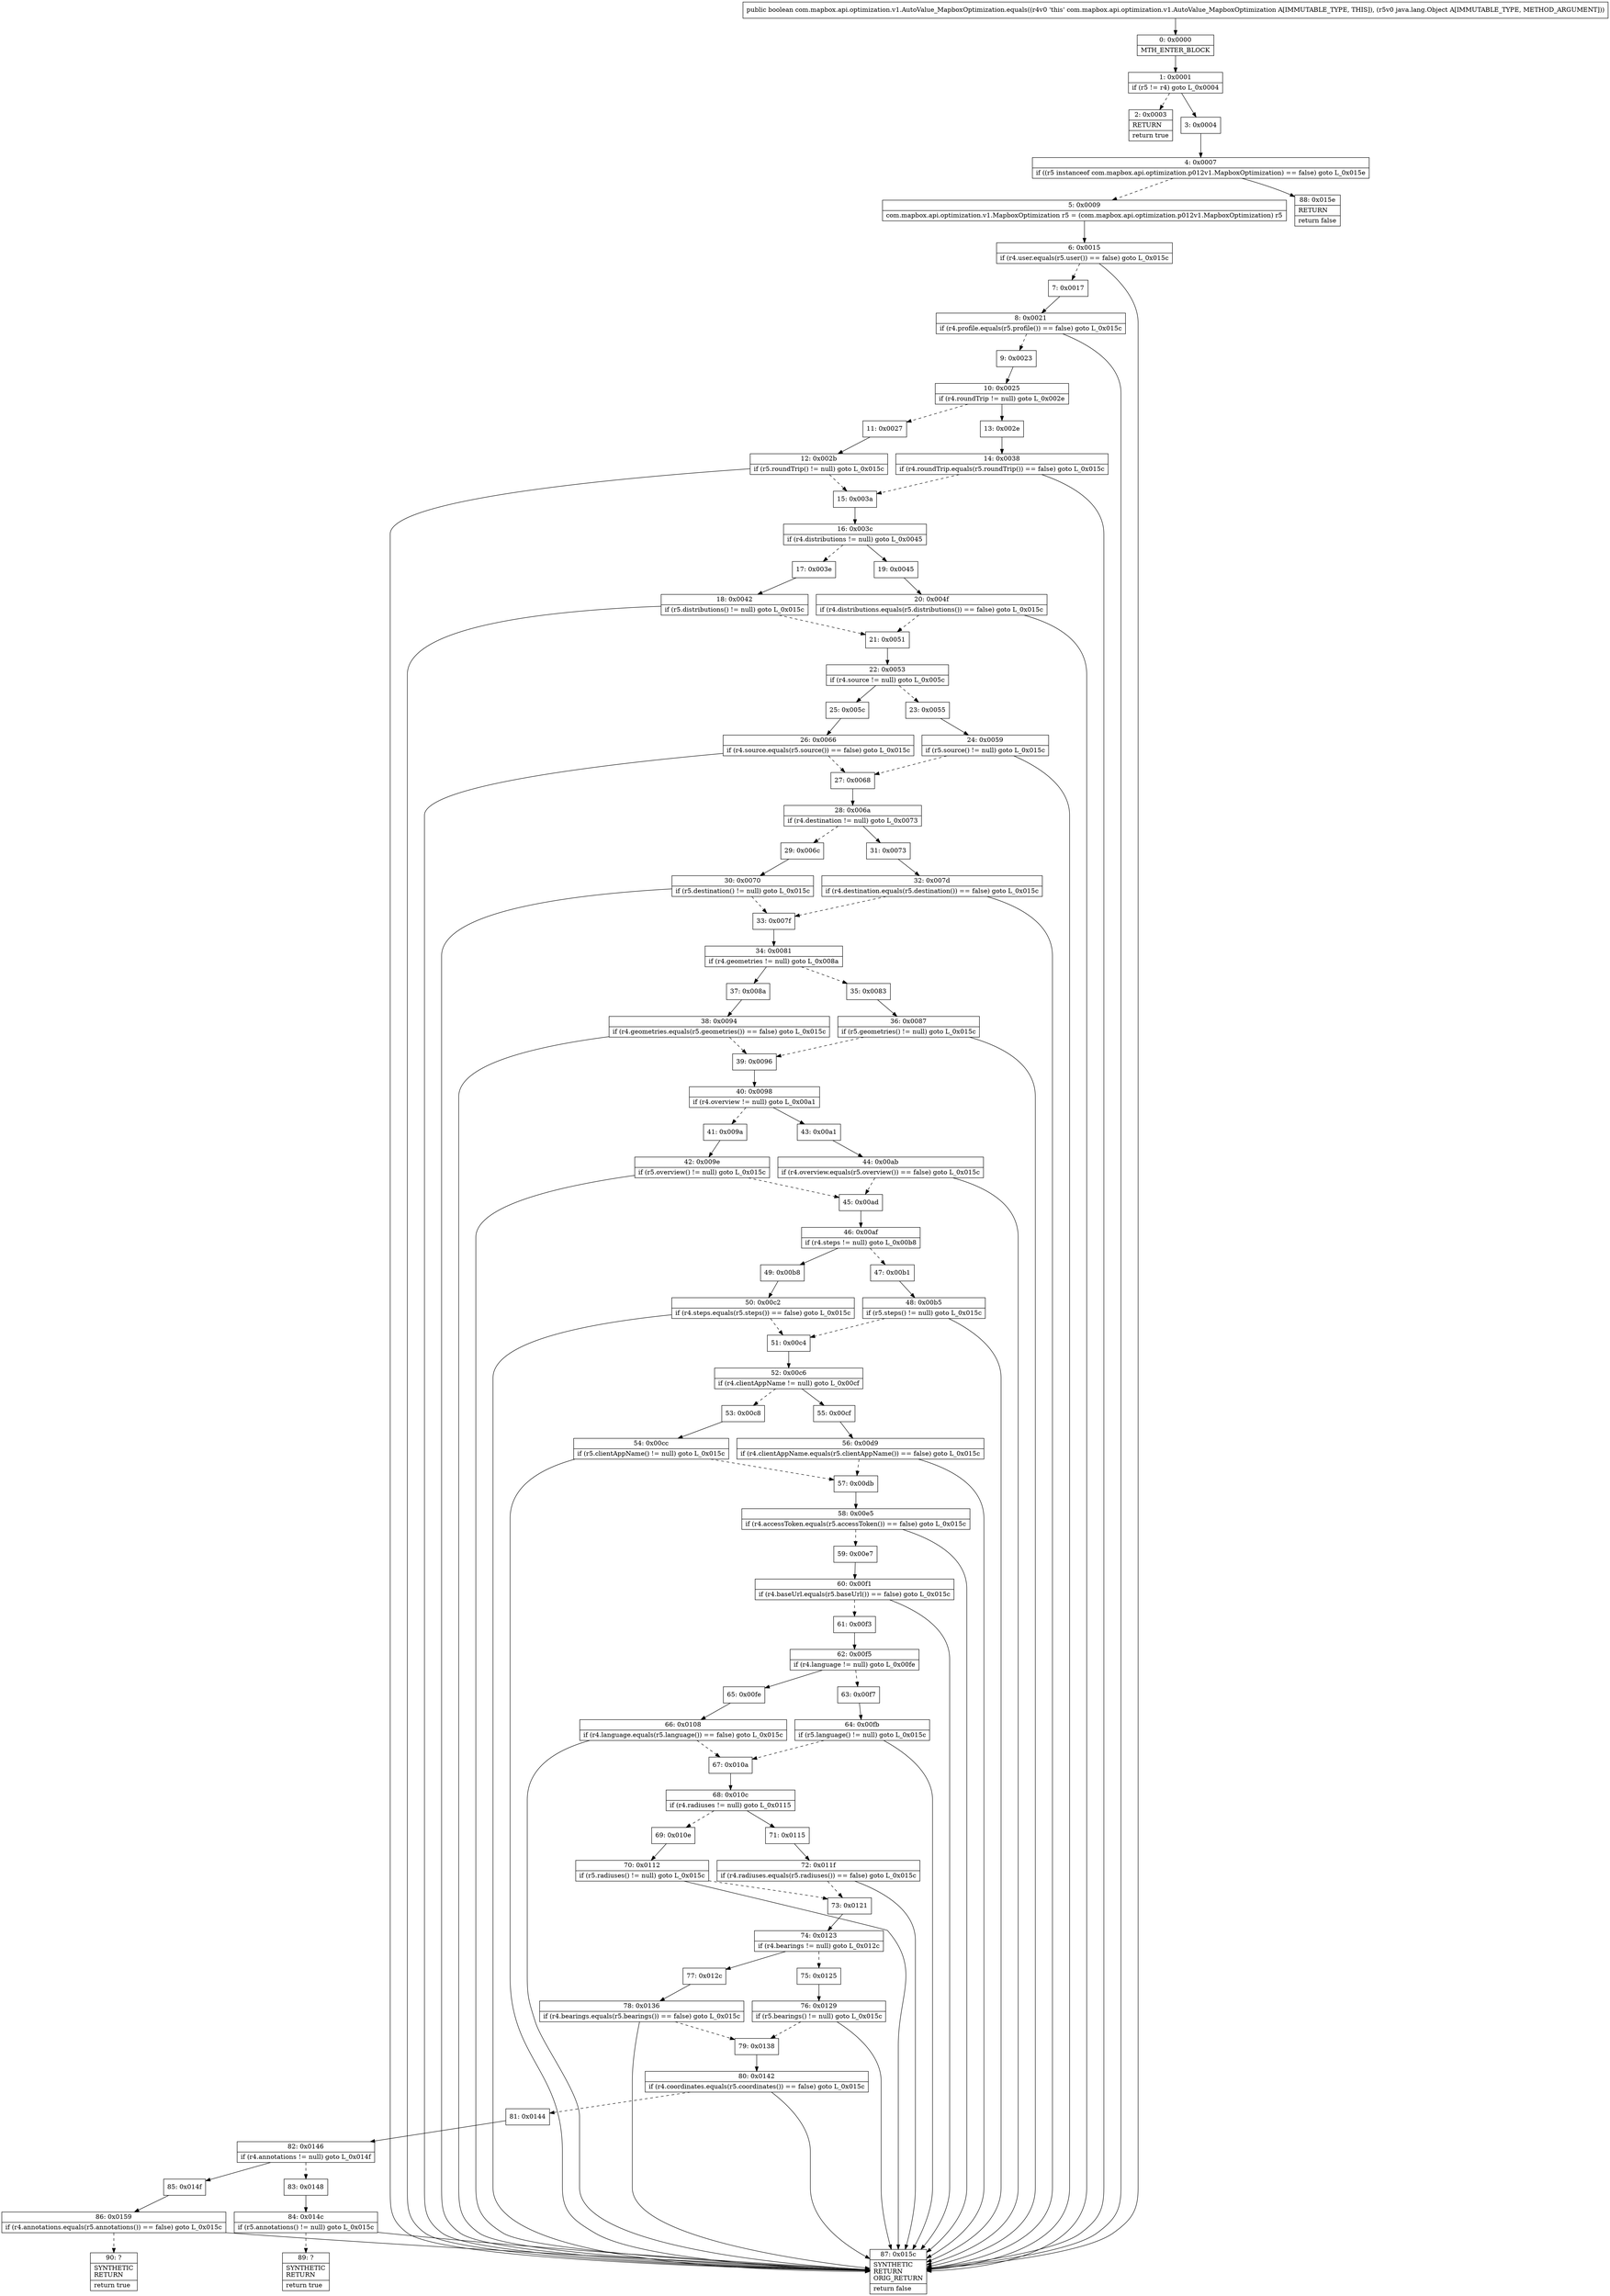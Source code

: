 digraph "CFG forcom.mapbox.api.optimization.v1.AutoValue_MapboxOptimization.equals(Ljava\/lang\/Object;)Z" {
Node_0 [shape=record,label="{0\:\ 0x0000|MTH_ENTER_BLOCK\l}"];
Node_1 [shape=record,label="{1\:\ 0x0001|if (r5 != r4) goto L_0x0004\l}"];
Node_2 [shape=record,label="{2\:\ 0x0003|RETURN\l|return true\l}"];
Node_3 [shape=record,label="{3\:\ 0x0004}"];
Node_4 [shape=record,label="{4\:\ 0x0007|if ((r5 instanceof com.mapbox.api.optimization.p012v1.MapboxOptimization) == false) goto L_0x015e\l}"];
Node_5 [shape=record,label="{5\:\ 0x0009|com.mapbox.api.optimization.v1.MapboxOptimization r5 = (com.mapbox.api.optimization.p012v1.MapboxOptimization) r5\l}"];
Node_6 [shape=record,label="{6\:\ 0x0015|if (r4.user.equals(r5.user()) == false) goto L_0x015c\l}"];
Node_7 [shape=record,label="{7\:\ 0x0017}"];
Node_8 [shape=record,label="{8\:\ 0x0021|if (r4.profile.equals(r5.profile()) == false) goto L_0x015c\l}"];
Node_9 [shape=record,label="{9\:\ 0x0023}"];
Node_10 [shape=record,label="{10\:\ 0x0025|if (r4.roundTrip != null) goto L_0x002e\l}"];
Node_11 [shape=record,label="{11\:\ 0x0027}"];
Node_12 [shape=record,label="{12\:\ 0x002b|if (r5.roundTrip() != null) goto L_0x015c\l}"];
Node_13 [shape=record,label="{13\:\ 0x002e}"];
Node_14 [shape=record,label="{14\:\ 0x0038|if (r4.roundTrip.equals(r5.roundTrip()) == false) goto L_0x015c\l}"];
Node_15 [shape=record,label="{15\:\ 0x003a}"];
Node_16 [shape=record,label="{16\:\ 0x003c|if (r4.distributions != null) goto L_0x0045\l}"];
Node_17 [shape=record,label="{17\:\ 0x003e}"];
Node_18 [shape=record,label="{18\:\ 0x0042|if (r5.distributions() != null) goto L_0x015c\l}"];
Node_19 [shape=record,label="{19\:\ 0x0045}"];
Node_20 [shape=record,label="{20\:\ 0x004f|if (r4.distributions.equals(r5.distributions()) == false) goto L_0x015c\l}"];
Node_21 [shape=record,label="{21\:\ 0x0051}"];
Node_22 [shape=record,label="{22\:\ 0x0053|if (r4.source != null) goto L_0x005c\l}"];
Node_23 [shape=record,label="{23\:\ 0x0055}"];
Node_24 [shape=record,label="{24\:\ 0x0059|if (r5.source() != null) goto L_0x015c\l}"];
Node_25 [shape=record,label="{25\:\ 0x005c}"];
Node_26 [shape=record,label="{26\:\ 0x0066|if (r4.source.equals(r5.source()) == false) goto L_0x015c\l}"];
Node_27 [shape=record,label="{27\:\ 0x0068}"];
Node_28 [shape=record,label="{28\:\ 0x006a|if (r4.destination != null) goto L_0x0073\l}"];
Node_29 [shape=record,label="{29\:\ 0x006c}"];
Node_30 [shape=record,label="{30\:\ 0x0070|if (r5.destination() != null) goto L_0x015c\l}"];
Node_31 [shape=record,label="{31\:\ 0x0073}"];
Node_32 [shape=record,label="{32\:\ 0x007d|if (r4.destination.equals(r5.destination()) == false) goto L_0x015c\l}"];
Node_33 [shape=record,label="{33\:\ 0x007f}"];
Node_34 [shape=record,label="{34\:\ 0x0081|if (r4.geometries != null) goto L_0x008a\l}"];
Node_35 [shape=record,label="{35\:\ 0x0083}"];
Node_36 [shape=record,label="{36\:\ 0x0087|if (r5.geometries() != null) goto L_0x015c\l}"];
Node_37 [shape=record,label="{37\:\ 0x008a}"];
Node_38 [shape=record,label="{38\:\ 0x0094|if (r4.geometries.equals(r5.geometries()) == false) goto L_0x015c\l}"];
Node_39 [shape=record,label="{39\:\ 0x0096}"];
Node_40 [shape=record,label="{40\:\ 0x0098|if (r4.overview != null) goto L_0x00a1\l}"];
Node_41 [shape=record,label="{41\:\ 0x009a}"];
Node_42 [shape=record,label="{42\:\ 0x009e|if (r5.overview() != null) goto L_0x015c\l}"];
Node_43 [shape=record,label="{43\:\ 0x00a1}"];
Node_44 [shape=record,label="{44\:\ 0x00ab|if (r4.overview.equals(r5.overview()) == false) goto L_0x015c\l}"];
Node_45 [shape=record,label="{45\:\ 0x00ad}"];
Node_46 [shape=record,label="{46\:\ 0x00af|if (r4.steps != null) goto L_0x00b8\l}"];
Node_47 [shape=record,label="{47\:\ 0x00b1}"];
Node_48 [shape=record,label="{48\:\ 0x00b5|if (r5.steps() != null) goto L_0x015c\l}"];
Node_49 [shape=record,label="{49\:\ 0x00b8}"];
Node_50 [shape=record,label="{50\:\ 0x00c2|if (r4.steps.equals(r5.steps()) == false) goto L_0x015c\l}"];
Node_51 [shape=record,label="{51\:\ 0x00c4}"];
Node_52 [shape=record,label="{52\:\ 0x00c6|if (r4.clientAppName != null) goto L_0x00cf\l}"];
Node_53 [shape=record,label="{53\:\ 0x00c8}"];
Node_54 [shape=record,label="{54\:\ 0x00cc|if (r5.clientAppName() != null) goto L_0x015c\l}"];
Node_55 [shape=record,label="{55\:\ 0x00cf}"];
Node_56 [shape=record,label="{56\:\ 0x00d9|if (r4.clientAppName.equals(r5.clientAppName()) == false) goto L_0x015c\l}"];
Node_57 [shape=record,label="{57\:\ 0x00db}"];
Node_58 [shape=record,label="{58\:\ 0x00e5|if (r4.accessToken.equals(r5.accessToken()) == false) goto L_0x015c\l}"];
Node_59 [shape=record,label="{59\:\ 0x00e7}"];
Node_60 [shape=record,label="{60\:\ 0x00f1|if (r4.baseUrl.equals(r5.baseUrl()) == false) goto L_0x015c\l}"];
Node_61 [shape=record,label="{61\:\ 0x00f3}"];
Node_62 [shape=record,label="{62\:\ 0x00f5|if (r4.language != null) goto L_0x00fe\l}"];
Node_63 [shape=record,label="{63\:\ 0x00f7}"];
Node_64 [shape=record,label="{64\:\ 0x00fb|if (r5.language() != null) goto L_0x015c\l}"];
Node_65 [shape=record,label="{65\:\ 0x00fe}"];
Node_66 [shape=record,label="{66\:\ 0x0108|if (r4.language.equals(r5.language()) == false) goto L_0x015c\l}"];
Node_67 [shape=record,label="{67\:\ 0x010a}"];
Node_68 [shape=record,label="{68\:\ 0x010c|if (r4.radiuses != null) goto L_0x0115\l}"];
Node_69 [shape=record,label="{69\:\ 0x010e}"];
Node_70 [shape=record,label="{70\:\ 0x0112|if (r5.radiuses() != null) goto L_0x015c\l}"];
Node_71 [shape=record,label="{71\:\ 0x0115}"];
Node_72 [shape=record,label="{72\:\ 0x011f|if (r4.radiuses.equals(r5.radiuses()) == false) goto L_0x015c\l}"];
Node_73 [shape=record,label="{73\:\ 0x0121}"];
Node_74 [shape=record,label="{74\:\ 0x0123|if (r4.bearings != null) goto L_0x012c\l}"];
Node_75 [shape=record,label="{75\:\ 0x0125}"];
Node_76 [shape=record,label="{76\:\ 0x0129|if (r5.bearings() != null) goto L_0x015c\l}"];
Node_77 [shape=record,label="{77\:\ 0x012c}"];
Node_78 [shape=record,label="{78\:\ 0x0136|if (r4.bearings.equals(r5.bearings()) == false) goto L_0x015c\l}"];
Node_79 [shape=record,label="{79\:\ 0x0138}"];
Node_80 [shape=record,label="{80\:\ 0x0142|if (r4.coordinates.equals(r5.coordinates()) == false) goto L_0x015c\l}"];
Node_81 [shape=record,label="{81\:\ 0x0144}"];
Node_82 [shape=record,label="{82\:\ 0x0146|if (r4.annotations != null) goto L_0x014f\l}"];
Node_83 [shape=record,label="{83\:\ 0x0148}"];
Node_84 [shape=record,label="{84\:\ 0x014c|if (r5.annotations() != null) goto L_0x015c\l}"];
Node_85 [shape=record,label="{85\:\ 0x014f}"];
Node_86 [shape=record,label="{86\:\ 0x0159|if (r4.annotations.equals(r5.annotations()) == false) goto L_0x015c\l}"];
Node_87 [shape=record,label="{87\:\ 0x015c|SYNTHETIC\lRETURN\lORIG_RETURN\l|return false\l}"];
Node_88 [shape=record,label="{88\:\ 0x015e|RETURN\l|return false\l}"];
Node_89 [shape=record,label="{89\:\ ?|SYNTHETIC\lRETURN\l|return true\l}"];
Node_90 [shape=record,label="{90\:\ ?|SYNTHETIC\lRETURN\l|return true\l}"];
MethodNode[shape=record,label="{public boolean com.mapbox.api.optimization.v1.AutoValue_MapboxOptimization.equals((r4v0 'this' com.mapbox.api.optimization.v1.AutoValue_MapboxOptimization A[IMMUTABLE_TYPE, THIS]), (r5v0 java.lang.Object A[IMMUTABLE_TYPE, METHOD_ARGUMENT])) }"];
MethodNode -> Node_0;
Node_0 -> Node_1;
Node_1 -> Node_2[style=dashed];
Node_1 -> Node_3;
Node_3 -> Node_4;
Node_4 -> Node_5[style=dashed];
Node_4 -> Node_88;
Node_5 -> Node_6;
Node_6 -> Node_7[style=dashed];
Node_6 -> Node_87;
Node_7 -> Node_8;
Node_8 -> Node_9[style=dashed];
Node_8 -> Node_87;
Node_9 -> Node_10;
Node_10 -> Node_11[style=dashed];
Node_10 -> Node_13;
Node_11 -> Node_12;
Node_12 -> Node_87;
Node_12 -> Node_15[style=dashed];
Node_13 -> Node_14;
Node_14 -> Node_15[style=dashed];
Node_14 -> Node_87;
Node_15 -> Node_16;
Node_16 -> Node_17[style=dashed];
Node_16 -> Node_19;
Node_17 -> Node_18;
Node_18 -> Node_87;
Node_18 -> Node_21[style=dashed];
Node_19 -> Node_20;
Node_20 -> Node_21[style=dashed];
Node_20 -> Node_87;
Node_21 -> Node_22;
Node_22 -> Node_23[style=dashed];
Node_22 -> Node_25;
Node_23 -> Node_24;
Node_24 -> Node_87;
Node_24 -> Node_27[style=dashed];
Node_25 -> Node_26;
Node_26 -> Node_27[style=dashed];
Node_26 -> Node_87;
Node_27 -> Node_28;
Node_28 -> Node_29[style=dashed];
Node_28 -> Node_31;
Node_29 -> Node_30;
Node_30 -> Node_87;
Node_30 -> Node_33[style=dashed];
Node_31 -> Node_32;
Node_32 -> Node_33[style=dashed];
Node_32 -> Node_87;
Node_33 -> Node_34;
Node_34 -> Node_35[style=dashed];
Node_34 -> Node_37;
Node_35 -> Node_36;
Node_36 -> Node_87;
Node_36 -> Node_39[style=dashed];
Node_37 -> Node_38;
Node_38 -> Node_39[style=dashed];
Node_38 -> Node_87;
Node_39 -> Node_40;
Node_40 -> Node_41[style=dashed];
Node_40 -> Node_43;
Node_41 -> Node_42;
Node_42 -> Node_87;
Node_42 -> Node_45[style=dashed];
Node_43 -> Node_44;
Node_44 -> Node_45[style=dashed];
Node_44 -> Node_87;
Node_45 -> Node_46;
Node_46 -> Node_47[style=dashed];
Node_46 -> Node_49;
Node_47 -> Node_48;
Node_48 -> Node_87;
Node_48 -> Node_51[style=dashed];
Node_49 -> Node_50;
Node_50 -> Node_51[style=dashed];
Node_50 -> Node_87;
Node_51 -> Node_52;
Node_52 -> Node_53[style=dashed];
Node_52 -> Node_55;
Node_53 -> Node_54;
Node_54 -> Node_87;
Node_54 -> Node_57[style=dashed];
Node_55 -> Node_56;
Node_56 -> Node_57[style=dashed];
Node_56 -> Node_87;
Node_57 -> Node_58;
Node_58 -> Node_59[style=dashed];
Node_58 -> Node_87;
Node_59 -> Node_60;
Node_60 -> Node_61[style=dashed];
Node_60 -> Node_87;
Node_61 -> Node_62;
Node_62 -> Node_63[style=dashed];
Node_62 -> Node_65;
Node_63 -> Node_64;
Node_64 -> Node_87;
Node_64 -> Node_67[style=dashed];
Node_65 -> Node_66;
Node_66 -> Node_67[style=dashed];
Node_66 -> Node_87;
Node_67 -> Node_68;
Node_68 -> Node_69[style=dashed];
Node_68 -> Node_71;
Node_69 -> Node_70;
Node_70 -> Node_87;
Node_70 -> Node_73[style=dashed];
Node_71 -> Node_72;
Node_72 -> Node_73[style=dashed];
Node_72 -> Node_87;
Node_73 -> Node_74;
Node_74 -> Node_75[style=dashed];
Node_74 -> Node_77;
Node_75 -> Node_76;
Node_76 -> Node_87;
Node_76 -> Node_79[style=dashed];
Node_77 -> Node_78;
Node_78 -> Node_79[style=dashed];
Node_78 -> Node_87;
Node_79 -> Node_80;
Node_80 -> Node_81[style=dashed];
Node_80 -> Node_87;
Node_81 -> Node_82;
Node_82 -> Node_83[style=dashed];
Node_82 -> Node_85;
Node_83 -> Node_84;
Node_84 -> Node_87;
Node_84 -> Node_89[style=dashed];
Node_85 -> Node_86;
Node_86 -> Node_87;
Node_86 -> Node_90[style=dashed];
}

